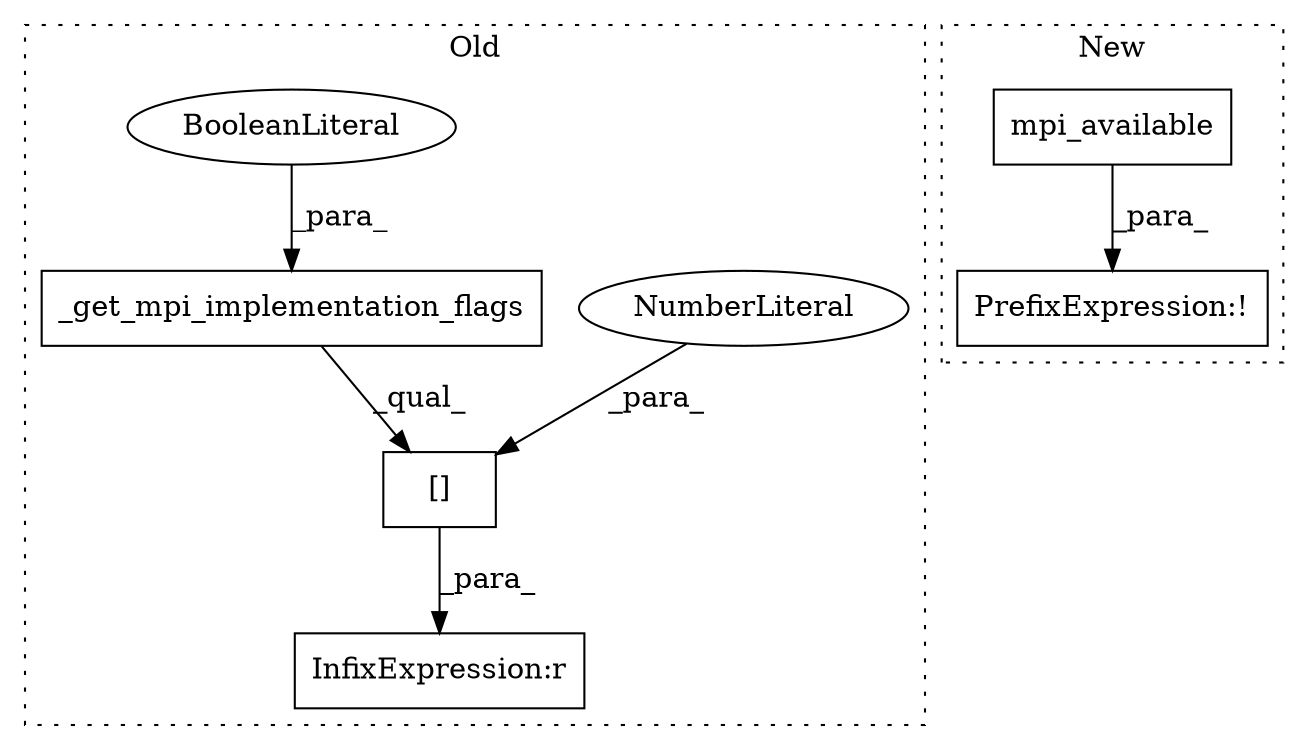 digraph G {
subgraph cluster0 {
1 [label="_get_mpi_implementation_flags" a="32" s="12164,12199" l="30,1" shape="box"];
4 [label="InfixExpression:r" a="27" s="12203" l="4" shape="box"];
5 [label="[]" a="2" s="12164,12202" l="37,1" shape="box"];
6 [label="NumberLiteral" a="34" s="12201" l="1" shape="ellipse"];
7 [label="BooleanLiteral" a="9" s="12194" l="5" shape="ellipse"];
label = "Old";
style="dotted";
}
subgraph cluster1 {
2 [label="mpi_available" a="32" s="17256" l="15" shape="box"];
3 [label="PrefixExpression:!" a="38" s="17255" l="1" shape="box"];
label = "New";
style="dotted";
}
1 -> 5 [label="_qual_"];
2 -> 3 [label="_para_"];
5 -> 4 [label="_para_"];
6 -> 5 [label="_para_"];
7 -> 1 [label="_para_"];
}